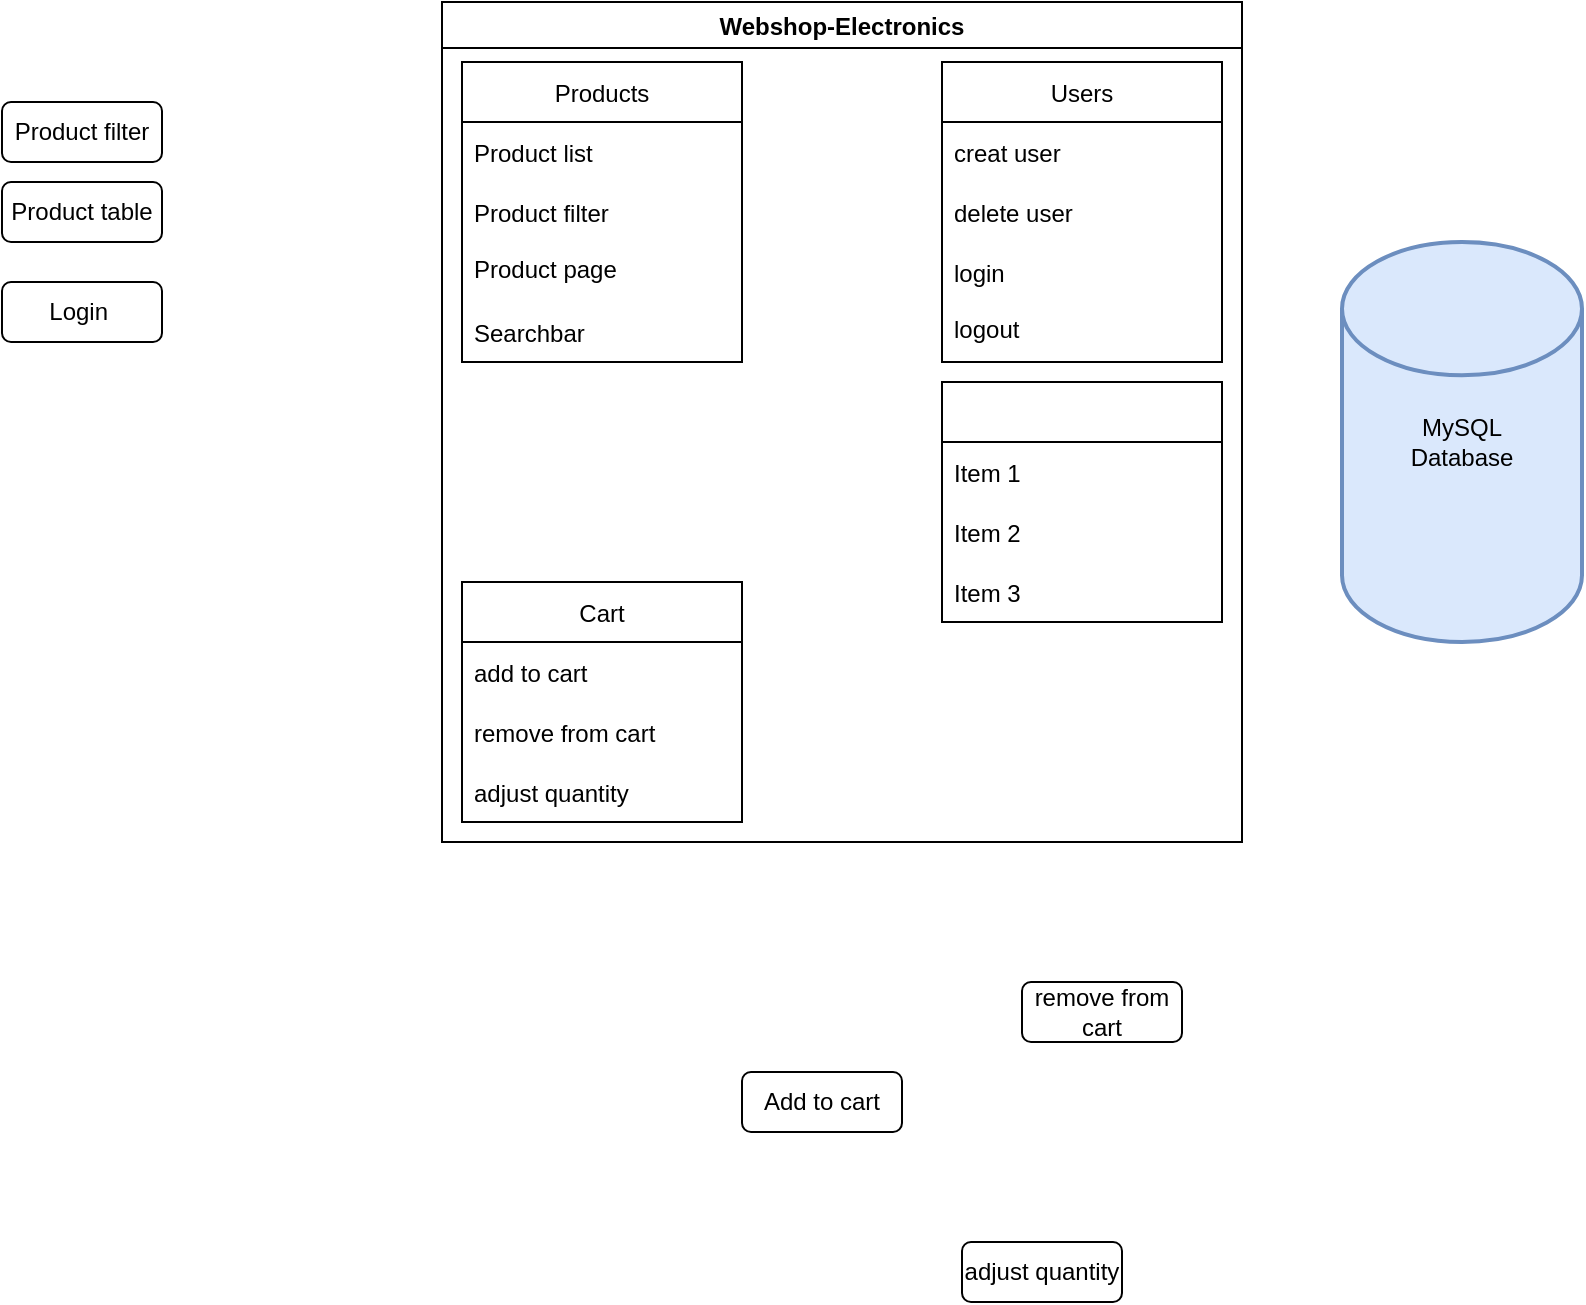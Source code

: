 <mxfile version="17.4.6" type="github">
  <diagram id="VOUVeDSKfKFoau_JERNG" name="Page-1">
    <mxGraphModel dx="946" dy="645" grid="1" gridSize="10" guides="1" tooltips="1" connect="1" arrows="1" fold="1" page="1" pageScale="1" pageWidth="827" pageHeight="1169" math="0" shadow="0">
      <root>
        <mxCell id="0" />
        <mxCell id="1" parent="0" />
        <mxCell id="-hoK2MFDrDpuJa-stQ8P-1" value="Webshop-Electronics" style="swimlane;" vertex="1" parent="1">
          <mxGeometry x="240" y="20" width="400" height="420" as="geometry" />
        </mxCell>
        <mxCell id="-hoK2MFDrDpuJa-stQ8P-14" value="Cart" style="swimlane;fontStyle=0;childLayout=stackLayout;horizontal=1;startSize=30;horizontalStack=0;resizeParent=1;resizeParentMax=0;resizeLast=0;collapsible=1;marginBottom=0;" vertex="1" parent="-hoK2MFDrDpuJa-stQ8P-1">
          <mxGeometry x="10" y="290" width="140" height="120" as="geometry" />
        </mxCell>
        <mxCell id="-hoK2MFDrDpuJa-stQ8P-15" value="add to cart  " style="text;strokeColor=none;fillColor=none;align=left;verticalAlign=middle;spacingLeft=4;spacingRight=4;overflow=hidden;points=[[0,0.5],[1,0.5]];portConstraint=eastwest;rotatable=0;" vertex="1" parent="-hoK2MFDrDpuJa-stQ8P-14">
          <mxGeometry y="30" width="140" height="30" as="geometry" />
        </mxCell>
        <mxCell id="-hoK2MFDrDpuJa-stQ8P-16" value="remove from cart" style="text;strokeColor=none;fillColor=none;align=left;verticalAlign=middle;spacingLeft=4;spacingRight=4;overflow=hidden;points=[[0,0.5],[1,0.5]];portConstraint=eastwest;rotatable=0;" vertex="1" parent="-hoK2MFDrDpuJa-stQ8P-14">
          <mxGeometry y="60" width="140" height="30" as="geometry" />
        </mxCell>
        <mxCell id="-hoK2MFDrDpuJa-stQ8P-17" value="adjust quantity" style="text;strokeColor=none;fillColor=none;align=left;verticalAlign=middle;spacingLeft=4;spacingRight=4;overflow=hidden;points=[[0,0.5],[1,0.5]];portConstraint=eastwest;rotatable=0;" vertex="1" parent="-hoK2MFDrDpuJa-stQ8P-14">
          <mxGeometry y="90" width="140" height="30" as="geometry" />
        </mxCell>
        <mxCell id="-hoK2MFDrDpuJa-stQ8P-18" value="Products" style="swimlane;fontStyle=0;childLayout=stackLayout;horizontal=1;startSize=30;horizontalStack=0;resizeParent=1;resizeParentMax=0;resizeLast=0;collapsible=1;marginBottom=0;" vertex="1" parent="-hoK2MFDrDpuJa-stQ8P-1">
          <mxGeometry x="10" y="30" width="140" height="150" as="geometry" />
        </mxCell>
        <mxCell id="-hoK2MFDrDpuJa-stQ8P-19" value="Product list" style="text;strokeColor=none;fillColor=none;align=left;verticalAlign=middle;spacingLeft=4;spacingRight=4;overflow=hidden;points=[[0,0.5],[1,0.5]];portConstraint=eastwest;rotatable=0;" vertex="1" parent="-hoK2MFDrDpuJa-stQ8P-18">
          <mxGeometry y="30" width="140" height="30" as="geometry" />
        </mxCell>
        <mxCell id="-hoK2MFDrDpuJa-stQ8P-20" value="Product filter" style="text;strokeColor=none;fillColor=none;align=left;verticalAlign=middle;spacingLeft=4;spacingRight=4;overflow=hidden;points=[[0,0.5],[1,0.5]];portConstraint=eastwest;rotatable=0;" vertex="1" parent="-hoK2MFDrDpuJa-stQ8P-18">
          <mxGeometry y="60" width="140" height="30" as="geometry" />
        </mxCell>
        <mxCell id="-hoK2MFDrDpuJa-stQ8P-22" value="Product page" style="text;strokeColor=none;fillColor=none;spacingLeft=4;spacingRight=4;overflow=hidden;rotatable=0;points=[[0,0.5],[1,0.5]];portConstraint=eastwest;fontSize=12;" vertex="1" parent="-hoK2MFDrDpuJa-stQ8P-18">
          <mxGeometry y="90" width="140" height="30" as="geometry" />
        </mxCell>
        <mxCell id="-hoK2MFDrDpuJa-stQ8P-21" value="Searchbar" style="text;strokeColor=none;fillColor=none;align=left;verticalAlign=middle;spacingLeft=4;spacingRight=4;overflow=hidden;points=[[0,0.5],[1,0.5]];portConstraint=eastwest;rotatable=0;" vertex="1" parent="-hoK2MFDrDpuJa-stQ8P-18">
          <mxGeometry y="120" width="140" height="30" as="geometry" />
        </mxCell>
        <mxCell id="-hoK2MFDrDpuJa-stQ8P-23" value="Users" style="swimlane;fontStyle=0;childLayout=stackLayout;horizontal=1;startSize=30;horizontalStack=0;resizeParent=1;resizeParentMax=0;resizeLast=0;collapsible=1;marginBottom=0;" vertex="1" parent="-hoK2MFDrDpuJa-stQ8P-1">
          <mxGeometry x="250" y="30" width="140" height="150" as="geometry" />
        </mxCell>
        <mxCell id="-hoK2MFDrDpuJa-stQ8P-24" value="creat user" style="text;strokeColor=none;fillColor=none;align=left;verticalAlign=middle;spacingLeft=4;spacingRight=4;overflow=hidden;points=[[0,0.5],[1,0.5]];portConstraint=eastwest;rotatable=0;" vertex="1" parent="-hoK2MFDrDpuJa-stQ8P-23">
          <mxGeometry y="30" width="140" height="30" as="geometry" />
        </mxCell>
        <mxCell id="-hoK2MFDrDpuJa-stQ8P-25" value="delete user" style="text;strokeColor=none;fillColor=none;align=left;verticalAlign=middle;spacingLeft=4;spacingRight=4;overflow=hidden;points=[[0,0.5],[1,0.5]];portConstraint=eastwest;rotatable=0;" vertex="1" parent="-hoK2MFDrDpuJa-stQ8P-23">
          <mxGeometry y="60" width="140" height="30" as="geometry" />
        </mxCell>
        <mxCell id="-hoK2MFDrDpuJa-stQ8P-26" value="login" style="text;strokeColor=none;fillColor=none;align=left;verticalAlign=middle;spacingLeft=4;spacingRight=4;overflow=hidden;points=[[0,0.5],[1,0.5]];portConstraint=eastwest;rotatable=0;" vertex="1" parent="-hoK2MFDrDpuJa-stQ8P-23">
          <mxGeometry y="90" width="140" height="30" as="geometry" />
        </mxCell>
        <mxCell id="-hoK2MFDrDpuJa-stQ8P-27" value="logout" style="text;strokeColor=none;fillColor=none;spacingLeft=4;spacingRight=4;overflow=hidden;rotatable=0;points=[[0,0.5],[1,0.5]];portConstraint=eastwest;fontSize=12;" vertex="1" parent="-hoK2MFDrDpuJa-stQ8P-23">
          <mxGeometry y="120" width="140" height="30" as="geometry" />
        </mxCell>
        <mxCell id="-hoK2MFDrDpuJa-stQ8P-29" value="" style="swimlane;fontStyle=0;childLayout=stackLayout;horizontal=1;startSize=30;horizontalStack=0;resizeParent=1;resizeParentMax=0;resizeLast=0;collapsible=1;marginBottom=0;" vertex="1" parent="-hoK2MFDrDpuJa-stQ8P-1">
          <mxGeometry x="250" y="190" width="140" height="120" as="geometry" />
        </mxCell>
        <mxCell id="-hoK2MFDrDpuJa-stQ8P-30" value="Item 1" style="text;strokeColor=none;fillColor=none;align=left;verticalAlign=middle;spacingLeft=4;spacingRight=4;overflow=hidden;points=[[0,0.5],[1,0.5]];portConstraint=eastwest;rotatable=0;" vertex="1" parent="-hoK2MFDrDpuJa-stQ8P-29">
          <mxGeometry y="30" width="140" height="30" as="geometry" />
        </mxCell>
        <mxCell id="-hoK2MFDrDpuJa-stQ8P-31" value="Item 2" style="text;strokeColor=none;fillColor=none;align=left;verticalAlign=middle;spacingLeft=4;spacingRight=4;overflow=hidden;points=[[0,0.5],[1,0.5]];portConstraint=eastwest;rotatable=0;" vertex="1" parent="-hoK2MFDrDpuJa-stQ8P-29">
          <mxGeometry y="60" width="140" height="30" as="geometry" />
        </mxCell>
        <mxCell id="-hoK2MFDrDpuJa-stQ8P-32" value="Item 3" style="text;strokeColor=none;fillColor=none;align=left;verticalAlign=middle;spacingLeft=4;spacingRight=4;overflow=hidden;points=[[0,0.5],[1,0.5]];portConstraint=eastwest;rotatable=0;" vertex="1" parent="-hoK2MFDrDpuJa-stQ8P-29">
          <mxGeometry y="90" width="140" height="30" as="geometry" />
        </mxCell>
        <mxCell id="-hoK2MFDrDpuJa-stQ8P-11" value="Add to cart" style="rounded=1;whiteSpace=wrap;html=1;" vertex="1" parent="1">
          <mxGeometry x="390" y="555" width="80" height="30" as="geometry" />
        </mxCell>
        <mxCell id="-hoK2MFDrDpuJa-stQ8P-12" value="remove from cart" style="rounded=1;whiteSpace=wrap;html=1;" vertex="1" parent="1">
          <mxGeometry x="530" y="510" width="80" height="30" as="geometry" />
        </mxCell>
        <mxCell id="-hoK2MFDrDpuJa-stQ8P-13" value="adjust quantity" style="rounded=1;whiteSpace=wrap;html=1;" vertex="1" parent="1">
          <mxGeometry x="500" y="640" width="80" height="30" as="geometry" />
        </mxCell>
        <mxCell id="-hoK2MFDrDpuJa-stQ8P-2" value="Product filter" style="rounded=1;whiteSpace=wrap;html=1;" vertex="1" parent="1">
          <mxGeometry x="20" y="70" width="80" height="30" as="geometry" />
        </mxCell>
        <mxCell id="-hoK2MFDrDpuJa-stQ8P-4" value="Product table" style="rounded=1;whiteSpace=wrap;html=1;" vertex="1" parent="1">
          <mxGeometry x="20" y="110" width="80" height="30" as="geometry" />
        </mxCell>
        <mxCell id="-hoK2MFDrDpuJa-stQ8P-28" value="MySQL&lt;br&gt;Database" style="strokeWidth=2;html=1;shape=mxgraph.flowchart.database;whiteSpace=wrap;fillColor=#dae8fc;strokeColor=#6c8ebf;" vertex="1" parent="1">
          <mxGeometry x="690" y="140" width="120" height="200" as="geometry" />
        </mxCell>
        <mxCell id="-hoK2MFDrDpuJa-stQ8P-3" value="Login&amp;nbsp;" style="rounded=1;whiteSpace=wrap;html=1;" vertex="1" parent="1">
          <mxGeometry x="20" y="160" width="80" height="30" as="geometry" />
        </mxCell>
      </root>
    </mxGraphModel>
  </diagram>
</mxfile>

